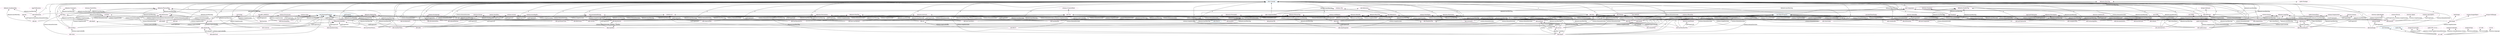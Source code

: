 digraph G {
  rankdir=BT
  node[height=.3]
"https://w3id.org/oseg/ont/okh#Standard" [fillcolor="#1f77b4" color="#1f77b4" label="okh:Standard"]
"https://w3id.org/oseg/ont/okh#FileUrl" [fillcolor="#1f77b4" color="#1f77b4" label="okh:FileUrl"]
"https://w3id.org/oseg/ont/okh#ComponentReference" [fillcolor="#1f77b4" color="#1f77b4" label="okh:ComponentRefe..."]
"http://spdx.org/rdf/terms#Package" [fillcolor="#1f77b4" color="#1f77b4" label="spdxt:Package"]
"https://w3id.org/oseg/ont/okh#Reference" [fillcolor="#1f77b4" color="#1f77b4" label="okh:Reference"]
"http://purl.org/dc/terms/Standard" [fillcolor="#1f77b4" color="#1f77b4" label="dcterms:Standard"]
"http://www.w3.org/2002/07/owl#Ontology" [fillcolor="#1f77b4" color="#1f77b4" label="owl:Ontology"]
"http://www.w3.org/2002/07/owl#DatatypeProperty" [fillcolor="#1f77b4" color="#1f77b4" label="owl:DatatypeProperty"]
"http://schema.org/CreativeWork" [fillcolor="#1f77b4" color="#1f77b4" label="schema:CreativeWork"]
"https://w3id.org/oseg/ont/okh#Image" [fillcolor="#1f77b4" color="#1f77b4" label="okh:Image"]
"http://purl.org/dc/dcmitype/StillImage" [fillcolor="#1f77b4" color="#1f77b4" label="dctype:StillImage"]
"http://spdx.org/rdf/terms#File" [fillcolor="#1f77b4" color="#1f77b4" label="spdxt:File"]
"https://w3id.org/oseg/ont/okh#Module" [fillcolor="#1f77b4" color="#1f77b4" label="okh:Module"]
"https://w3id.org/oseg/ont/okh#Component" [fillcolor="#1f77b4" color="#1f77b4" label="okh:Component"]
"http://www.w3.org/2001/XMLSchema#dateTimeStamp" [fillcolor="#1f77b4" color="#1f77b4" label="xsd:dateTimeStamp"]
"http://schema.org/StructuredValue" [fillcolor="#1f77b4" color="#1f77b4" label="schema:Structured..."]
"https://w3id.org/oseg/ont/okh#ManifestFile" [fillcolor="#1f77b4" color="#1f77b4" label="okh:ManifestFile"]
"http://www.w3.org/1999/02/22-rdf-syntax-ns#Property" [fillcolor="#1f77b4" color="#1f77b4" label="rdf:Property"]
"http://schema.org/Person" [fillcolor="#1f77b4" color="#1f77b4" label="schema:Person"]
"http://schema.org/Organization" [fillcolor="#1f77b4" color="#1f77b4" label="schema:Organization"]
"http://www.w3.org/2001/XMLSchema#normalizedString" [fillcolor="#1f77b4" color="#1f77b4" label="xsd:normalizedString"]
"http://www.w3.org/2001/XMLSchema#string" [fillcolor="#1f77b4" color="#1f77b4" label="xsd:string"]
"http://schema.org/URL" [fillcolor="#1f77b4" color="#1f77b4" label="schema:URL"]
"https://w3id.org/oseg/ont/okh#File" [fillcolor="#1f77b4" color="#1f77b4" label="okh:File"]
"https://w3id.org/oseg/ont/okh#Publication" [fillcolor="#1f77b4" color="#1f77b4" label="okh:Publication"]
"https://w3id.org/oseg/ont/okh#Dimensions" [fillcolor="#1f77b4" color="#1f77b4" label="okh:Dimensions"]
"http://www.w3.org/2002/07/owl#ObjectProperty" [fillcolor="#1f77b4" color="#1f77b4" label="owl:ObjectProperty"]
"https://w3id.org/oseg/ont/okh#Software" [fillcolor="#1f77b4" color="#1f77b4" label="okh:Software"]
"http://spdx.org/rdf/terms#ListedLicense" [fillcolor="#1f77b4" color="#1f77b4" label="spdxt:ListedLicense"]
"http://purl.org/dc/dcmitype/Software" [fillcolor="#1f77b4" color="#1f77b4" label="dctype:Software"]
"http://schema.org/TextDigitalDocument" [fillcolor="#1f77b4" color="#1f77b4" label="schema:TextDigita..."]
"http://ns.nature.com/terms/Publication" [fillcolor="#1f77b4" color="#1f77b4" label="npg:Publication"]
"https://w3id.org/oseg/ont/okh#Mass" [fillcolor="#1f77b4" color="#1f77b4" label="okh:Mass"]
"http://www.w3.org/2004/02/skos/core#Concept" [fillcolor="#1f77b4" color="#1f77b4" label="skos:Concept"]
"https://w3id.org/oseg/ont/otrl#ODRL" [fillcolor="#1f77b4" color="#1f77b4" label="otrl:ODRL"]
"http://purl.org/dc/terms/SizeOrDuration" [fillcolor="#1f77b4" color="#1f77b4" label="dcterms:SizeOrDur..."]
"https://w3id.org/oseg/ont/otrl#OTRL" [fillcolor="#1f77b4" color="#1f77b4" label="otrl:OTRL"]
"http://purl.org/dc/terms/Agent" [fillcolor="#1f77b4" color="#1f77b4" label="dcterms:Agent"]
"https://w3id.org/oseg/ont/okh#Part" [fillcolor="#1f77b4" color="#1f77b4" label="okh:Part"]
"https://w3id.org/oseg/ont/tsdc/core#OHTsDC" [fillcolor="#1f77b4" color="#1f77b4" label="tsdc:OHTsDC"]
"http://www.w3.org/2001/XMLSchema#float" [fillcolor="#1f77b4" color="#1f77b4" label="xsd:float"]
"https://w3id.org/oseg/ont/okh#WebsiteUrl" [fillcolor="#1f77b4" color="#1f77b4" label="okh:WebsiteUrl"]
"http://xmlns.com/foaf/0.1/Image" [fillcolor="#1f77b4" color="#1f77b4" label="foaf:Image"]
"http://schema.org/ImageObject" [fillcolor="#1f77b4" color="#1f77b4" label="schema:ImageObject"]
"https://w3id.org/oseg/ont/okh#Dimensions" [fillcolor="#e377c2" color="#e377c2" label="okh:Dimensions"]
"https://w3id.org/oseg/ont/okh#Part" [fillcolor="#e377c2" color="#e377c2" label="okh:Part"]
"https://w3id.org/oseg/ont/okh#export" [fillcolor="#e377c2" color="#e377c2" label="okh:export"]
"https://w3id.org/oseg/ont/okhmetaDataTag" [fillcolor="#e377c2" color="#e377c2" label="okhmeta:DataTag"]
"https://w3id.org/oseg/ont/okh#hasPublication" [fillcolor="#e377c2" color="#e377c2" label="okh:hasPublication"]
"https://w3id.org/oseg/ont/okh#hasBoM" [fillcolor="#e377c2" color="#e377c2" label="okh:hasBoM"]
"https://w3id.org/oseg/ont/okh#Module" [fillcolor="#e377c2" color="#e377c2" label="okh:Module"]
"https://w3id.org/oseg/ont/tsdc/core#OHTsDC" [fillcolor="#e377c2" color="#e377c2" label="tsdc:OHTsDC"]
"https://w3id.org/oseg/ont/okhmetaBasicTag" [fillcolor="#e377c2" color="#e377c2" label="okhmeta:BasicTag"]
"https://w3id.org/oseg/ont/okh#fileFormat" [fillcolor="#e377c2" color="#e377c2" label="okh:fileFormat"]
"https://w3id.org/oseg/ont/okh#license" [fillcolor="#e377c2" color="#e377c2" label="okh:license"]
"https://w3id.org/oseg/ont/okh#ManifestFile" [fillcolor="#e377c2" color="#e377c2" label="okh:ManifestFile"]
"https://w3id.org/oseg/ont/okhmetaAcademicTag" [fillcolor="#e377c2" color="#e377c2" label="okhmeta:AcademicTag"]
"https://w3id.org/oseg/ont/okhmetaPhysicalTag" [fillcolor="#e377c2" color="#e377c2" label="okhmeta:PhysicalTag"]
"https://w3id.org/oseg/ont/okh#File" [fillcolor="#e377c2" color="#e377c2" label="okh:File"]
"https://w3id.org/oseg/ont/okhmetaIdentificationTag" [fillcolor="#e377c2" color="#e377c2" label="okhmeta:Identific..."]
"https://w3id.org/oseg/ont/otrl#ODRL" [fillcolor="#e377c2" color="#e377c2" label="otrl:ODRL"]
"https://w3id.org/oseg/ont/okh#openScad" [fillcolor="#e377c2" color="#e377c2" label="okh:openScad"]
"https://w3id.org/oseg/ont/okh#openSCAD" [fillcolor="#e377c2" color="#e377c2" label="okh:openSCAD"]
"https://w3id.org/oseg/ont/okhmetaTransportationTag" [fillcolor="#e377c2" color="#e377c2" label="okhmeta:Transport..."]
"https://w3id.org/oseg/ont/okh#productionMetadata" [fillcolor="#e377c2" color="#e377c2" label="okh:productionMet..."]
"https://w3id.org/oseg/ont/okhmetaLegalTag" [fillcolor="#e377c2" color="#e377c2" label="okhmeta:LegalTag"]
"https://w3id.org/oseg/ont/okh#spdxLicense" [fillcolor="#e377c2" color="#e377c2" label="okh:spdxLicense"]
"https://w3id.org/oseg/ont/okh#technologyReadinessLevel" [fillcolor="#e377c2" color="#e377c2" label="okh:technologyRea..."]
"https://w3id.org/oseg/ont/okh#Component" [fillcolor="#e377c2" color="#e377c2" label="okh:Component"]
"https://w3id.org/oseg/ont/okh#width" [fillcolor="#e377c2" color="#e377c2" label="okh:width"]
"https://w3id.org/oseg/ont/oseg-profiles#martinHaeuer" [fillcolor="#e377c2" color="#e377c2" label="osegprof:martinHa..."]
"http://schema.org/license" [fillcolor="#e377c2" color="#e377c2" label="schema:license"]
"http://schema.org/Person" [fillcolor="#e377c2" color="#e377c2" label="schema:Person"]
"https://w3id.org/oseg/ont/okh#licensor" [fillcolor="#e377c2" color="#e377c2" label="okh:licensor"]
"https://w3id.org/oseg/ont/okh#organization" [fillcolor="#e377c2" color="#e377c2" label="okh:organization"]
"https://w3id.org/oseg/ont/okhmetaDevelopmentTag" [fillcolor="#e377c2" color="#e377c2" label="okhmeta:Developme..."]
"https://w3id.org/oseg/ont/okh#hasOuterDimensions" [fillcolor="#e377c2" color="#e377c2" label="okh:hasOuterDimen..."]
"https://w3id.org/oseg/ont/okhmetaDataGatheringTag" [fillcolor="#e377c2" color="#e377c2" label="okhmeta:DataGathe..."]
"https://w3id.org/oseg/ont/okh#ComponentReference" [fillcolor="#e377c2" color="#e377c2" label="okh:ComponentRefe..."]
"https://w3id.org/oseg/ont/okh#Software" [fillcolor="#e377c2" color="#e377c2" label="okh:Software"]
"https://w3id.org/oseg/ont/okh#Standard" [fillcolor="#e377c2" color="#e377c2" label="okh:Standard"]
"http://www.w3.org/2001/XMLSchema#normalizedString" [fillcolor="#e377c2" color="#e377c2" label="xsd:normalizedString"]
"https://w3id.org/oseg/ont/okh#Mass" [fillcolor="#e377c2" color="#e377c2" label="okh:Mass"]
"https://w3id.org/oseg/ont/okh#source" [fillcolor="#e377c2" color="#e377c2" label="okh:source"]
"https://w3id.org/oseg/ont/okh#repoSnapshot" [fillcolor="#e377c2" color="#e377c2" label="okh:repoSnapshot"]
"https://w3id.org/oseg/ont/okh#tsdc" [fillcolor="#e377c2" color="#e377c2" label="okh:tsdc"]
"https://w3id.org/oseg/ont/okh#hasSoftware" [fillcolor="#e377c2" color="#e377c2" label="okh:hasSoftware"]
"http://schema.org/CreativeWork" [fillcolor="#e377c2" color="#e377c2" label="schema:CreativeWork"]
"https://w3id.org/oseg/ont/okh#version" [fillcolor="#e377c2" color="#e377c2" label="okh:version"]
"http://schema.org/Organization" [fillcolor="#e377c2" color="#e377c2" label="schema:Organization"]
"https://w3id.org/oseg/ont/okhmetaQualityTag" [fillcolor="#e377c2" color="#e377c2" label="okhmeta:QualityTag"]
"https://w3id.org/oseg/ont/okh#forkOf" [fillcolor="#e377c2" color="#e377c2" label="okh:forkOf"]
"https://w3id.org/oseg/ont/okhmetaPartsTag" [fillcolor="#e377c2" color="#e377c2" label="okhmeta:PartsTag"]
"https://spdx.org/licenses/GPL-3.0-or-later" [fillcolor="#e377c2" color="#e377c2" label="spdxl:GPL-3.0-or-..."]
"http://schema.org/version" [fillcolor="#e377c2" color="#e377c2" label="schema:version"]
"http://purl.org/dc/terms/instructionalMethod" [fillcolor="#e377c2" color="#e377c2" label="dcterms:instructi..."]
"https://w3id.org/oseg/ont/okh#uploadMethod" [fillcolor="#e377c2" color="#e377c2" label="okh:uploadMethod"]
"https://w3id.org/oseg/ont/okh#WebsiteUrl" [fillcolor="#e377c2" color="#e377c2" label="okh:WebsiteUrl"]
"https://w3id.org/oseg/ont/okh#compliesWith" [fillcolor="#e377c2" color="#e377c2" label="okh:compliesWith"]
"http://spdx.org/rdf/terms#ListedLicense" [fillcolor="#e377c2" color="#e377c2" label="spdxt:ListedLicense"]
"https://w3id.org/oseg/ont/okh#attestation" [fillcolor="#e377c2" color="#e377c2" label="okh:attestation"]
"https://w3id.org/oseg/ont/okh#height" [fillcolor="#e377c2" color="#e377c2" label="okh:height"]
"https://w3id.org/oseg/ont/okh#relatedTsdc" [fillcolor="#e377c2" color="#e377c2" label="okh:relatedTsdc"]
"http://purl.obolibrary.org/obo/BFO_0000016" [fillcolor="#e377c2" color="#e377c2" label="obo:BFO_0000016"]
"https://w3id.org/oseg/ont/oseg-profiles#robinVobruba" [fillcolor="#e377c2" color="#e377c2" label="osegprof:robinVob..."]
"http://schema.org/value" [fillcolor="#e377c2" color="#e377c2" label="schema:value"]
"http://schema.org/copyrightHolder" [fillcolor="#e377c2" color="#e377c2" label="schema:copyrightH..."]
"http://purl.org/dc/terms/identifier" [fillcolor="#e377c2" color="#e377c2" label="dcterms:identifier"]
"https://w3id.org/oseg/ont/oseg-profiles#Iopa" [fillcolor="#e377c2" color="#e377c2" label="osegprof:Iopa"]
"http://purl.org/dc/dcmitype/StillImage" [fillcolor="#e377c2" color="#e377c2" label="dctype:StillImage"]
"http://purl.org/dc/terms/Agent" [fillcolor="#e377c2" color="#e377c2" label="dcterms:Agent"]
"https://w3id.org/oseg/ont/okh#licenseExpression" [fillcolor="#e377c2" color="#e377c2" label="okh:licenseExpres..."]
"https://w3id.org/oseg/ont/okh#cpcPatentClass" [fillcolor="#e377c2" color="#e377c2" label="okh:cpcPatentClass"]
"http://schema.org/encodingFormat" [fillcolor="#e377c2" color="#e377c2" label="schema:encodingFo..."]
"http://schema.org/codeRepository" [fillcolor="#e377c2" color="#e377c2" label="schema:codeReposi..."]
"https://w3id.org/oseg/ont/okh#Publication" [fillcolor="#e377c2" color="#e377c2" label="okh:Publication"]
"http://www.w3.org/2001/XMLSchema#float" [fillcolor="#e377c2" color="#e377c2" label="xsd:float"]
"https://w3id.org/oseg/ont/okh#material" [fillcolor="#e377c2" color="#e377c2" label="okh:material"]
"https://w3id.org/oseg/ont/okh#documentationLanguage" [fillcolor="#e377c2" color="#e377c2" label="okh:documentation..."]
"https://w3id.org/oseg/ont/okhmetaDocumentationTag" [fillcolor="#e377c2" color="#e377c2" label="okhmeta:Documenta..."]
"http://spdx.org/rdf/terms#Package" [fillcolor="#e377c2" color="#e377c2" label="spdxt:Package"]
"https://w3id.org/oseg/ont/okh#hasContributionGuide" [fillcolor="#e377c2" color="#e377c2" label="okh:hasContributi..."]
"https://w3id.org/oseg/ont/okh#url" [fillcolor="#e377c2" color="#e377c2" label="okh:url"]
"https://w3id.org/oseg/ont/okh#hasImage" [fillcolor="#e377c2" color="#e377c2" label="okh:hasImage"]
"https://w3id.org/oseg/ont/okh#release" [fillcolor="#e377c2" color="#e377c2" label="okh:release"]
"https://w3id.org/oseg/ont/okh#auxiliary" [fillcolor="#e377c2" color="#e377c2" label="okh:auxiliary"]
"https://w3id.org/oseg/ont/okh#timestamp" [fillcolor="#e377c2" color="#e377c2" label="okh:timestamp"]
"https://w3id.org/oseg/ont/okh#Reference" [fillcolor="#e377c2" color="#e377c2" label="okh:Reference"]
"https://w3id.org/oseg/ont/okh#documentationReadinessLevel" [fillcolor="#e377c2" color="#e377c2" label="okh:documentation..."]
"https://w3id.org/oseg/ont/okh#relativePath" [fillcolor="#e377c2" color="#e377c2" label="okh:relativePath"]
"https://w3id.org/oseg/ont/okh#fileUrl" [fillcolor="#e377c2" color="#e377c2" label="okh:fileUrl"]
"https://w3id.org/oseg/ont/okhmetaMakingTag" [fillcolor="#e377c2" color="#e377c2" label="okhmeta:MakingTag"]
"https://w3id.org/oseg/ont/okh#unit" [fillcolor="#e377c2" color="#e377c2" label="okh:unit"]
"http://purl.org/dc/dcmitype/Software" [fillcolor="#e377c2" color="#e377c2" label="dctype:Software"]
"http://ns.nature.com/terms/doi" [fillcolor="#e377c2" color="#e377c2" label="npg:doi"]
"https://w3id.org/oseg/ont/okhmetaExtendedInfoTag" [fillcolor="#e377c2" color="#e377c2" label="okhmeta:ExtendedI..."]
"https://w3id.org/oseg/ont/okh#repoHost" [fillcolor="#e377c2" color="#e377c2" label="okh:repoHost"]
"https://w3id.org/oseg/ont/okh#standardID" [fillcolor="#e377c2" color="#e377c2" label="okh:standardID"]
"http://purl.org/dc/terms/conformsTo" [fillcolor="#e377c2" color="#e377c2" label="dcterms:conformsTo"]
"http://purl.org/dc/terms/format" [fillcolor="#e377c2" color="#e377c2" label="dcterms:format"]
"https://w3id.org/oseg/ont/okhmetaHistoryTag" [fillcolor="#e377c2" color="#e377c2" label="okhmeta:HistoryTag"]
"https://w3id.org/oseg/ont/okh#okhv" [fillcolor="#e377c2" color="#e377c2" label="okh:okhv"]
"https://w3id.org/oseg/ont/okh#alternativeLicense" [fillcolor="#e377c2" color="#e377c2" label="okh:alternativeLi..."]
"http://schema.org/URL" [fillcolor="#e377c2" color="#e377c2" label="schema:URL"]
"https://w3id.org/oseg/ont/okh#versionOf" [fillcolor="#e377c2" color="#e377c2" label="okh:versionOf"]
"http://schema.org/TextDigitalDocument" [fillcolor="#e377c2" color="#e377c2" label="schema:TextDigita..."]
"https://w3id.org/oseg/ont/okh" [fillcolor="#e377c2" color="#e377c2" label="ns1:okh"]
"http://schema.org/url" [fillcolor="#e377c2" color="#e377c2" label="schema:url"]
"https://w3id.org/oseg/ont/okh#Image" [fillcolor="#e377c2" color="#e377c2" label="okh:Image"]
"http://purl.org/dc/terms/rightsHolder" [fillcolor="#e377c2" color="#e377c2" label="dcterms:rightsHolder"]
"https://w3id.org/oseg/ont/okh#hasMass" [fillcolor="#e377c2" color="#e377c2" label="okh:hasMass"]
"https://w3id.org/oseg/ont/okh#functionalMetadata" [fillcolor="#e377c2" color="#e377c2" label="okh:functionalMet..."]
"http://ns.nature.com/terms/Publication" [fillcolor="#e377c2" color="#e377c2" label="npg:Publication"]
"http://purl.org/dc/terms/license" [fillcolor="#e377c2" color="#e377c2" label="dcterms:license"]
"https://w3id.org/oseg/ont/okh#hasManifestFile" [fillcolor="#e377c2" color="#e377c2" label="okh:hasManifestFile"]
"https://w3id.org/oseg/ont/okh#hasManufacturingInstructions" [fillcolor="#e377c2" color="#e377c2" label="okh:hasManufactur..."]
"https://w3id.org/oseg/ont/okh#value" [fillcolor="#e377c2" color="#e377c2" label="okh:value"]
"https://w3id.org/oseg/ont/okh#smallestToleranceClass" [fillcolor="#e377c2" color="#e377c2" label="okh:smallestToler..."]
"http://purl.org/dc/terms/SizeOrDuration" [fillcolor="#e377c2" color="#e377c2" label="dcterms:SizeOrDur..."]
"https://w3id.org/oseg/ont/okh#depth" [fillcolor="#e377c2" color="#e377c2" label="okh:depth"]
"https://w3id.org/oseg/ont/okh#doi" [fillcolor="#e377c2" color="#e377c2" label="okh:doi"]
"https://w3id.org/oseg/ont/okh#dataSource" [fillcolor="#e377c2" color="#e377c2" label="okh:dataSource"]
"https://w3id.org/oseg/ont/okh#hasUserManual" [fillcolor="#e377c2" color="#e377c2" label="okh:hasUserManual"]
"https://w3id.org/oseg/ont/otrl#OTRL" [fillcolor="#e377c2" color="#e377c2" label="otrl:OTRL"]
"http://schema.org/StructuredValue" [fillcolor="#e377c2" color="#e377c2" label="schema:Structured..."]
"http://schema.org/ImageObject" [fillcolor="#e377c2" color="#e377c2" label="schema:ImageObject"]
"http://data.epo.org/linked-data/def/patent/classificationIPCInventive" [fillcolor="#e377c2" color="#e377c2" label="patent:classifica..."]
"https://w3id.org/oseg/ont/okh#hasReadme" [fillcolor="#e377c2" color="#e377c2" label="okh:hasReadme"]
"https://w3id.org/oseg/ont/okh#repo" [fillcolor="#e377c2" color="#e377c2" label="okh:repo"]
"http://purl.org/dc/terms/Standard" [fillcolor="#e377c2" color="#e377c2" label="dcterms:Standard"]
"https://w3id.org/oseg/ont/okh#hasComponent" [fillcolor="#e377c2" color="#e377c2" label="okh:hasComponent"]
"http://spdx.org/rdf/terms#licenseDeclared" [fillcolor="#e377c2" color="#e377c2" label="spdxt:licenseDecl..."]
"http://schema.org/image" [fillcolor="#e377c2" color="#e377c2" label="schema:image"]
"http://www.w3.org/2001/XMLSchema#string" [fillcolor="#e377c2" color="#e377c2" label="xsd:string"]
"http://schema.org/isBasedOn" [fillcolor="#e377c2" color="#e377c2" label="schema:isBasedOn"]
"https://w3id.org/oseg/ont/okh#manufacturingProcess" [fillcolor="#e377c2" color="#e377c2" label="okh:manufacturing..."]
"https://w3id.org/oseg/ont/1.1.0/okh" [fillcolor="#e377c2" color="#e377c2" label="ns2:okh"]
"http://id.loc.gov/vocabulary/iso639-1/en" [fillcolor="#e377c2" color="#e377c2" label="ns3:en"]
"https://w3id.org/oseg/ont/okh#permaURL" [fillcolor="#e377c2" color="#e377c2" label="okh:permaURL"]
"http://www.w3.org/2001/XMLSchema#dateTimeStamp" [fillcolor="#e377c2" color="#e377c2" label="xsd:dateTimeStamp"]
"http://ns.nature.com/terms/hasPublication" [fillcolor="#e377c2" color="#e377c2" label="npg:hasPublication"]
"http://schema.org/inLanguage" [fillcolor="#e377c2" color="#e377c2" label="schema:inLanguage"]
"http://purl.org/dc/terms/hasFormat" [fillcolor="#e377c2" color="#e377c2" label="dcterms:hasFormat"]
"https://w3id.org/oseg/ont/okh#function" [fillcolor="#e377c2" color="#e377c2" label="okh:function"]
"https://w3id.org/oseg/ont/okh#installationGuide" [fillcolor="#e377c2" color="#e377c2" label="okh:installationG..."]
"http://xmlns.com/foaf/0.1/Image" [fillcolor="#e377c2" color="#e377c2" label="foaf:Image"]
  "https://w3id.org/oseg/ont/okh#hasOuterDimensions" -> "https://w3id.org/oseg/ont/okh#Dimensions" [label="schema:rangeIncludes"]
  "https://w3id.org/oseg/ont/okh#documentationLanguage" -> "https://w3id.org/oseg/ont/okh#Part" [label="schema:domainIncludes"]
  "https://w3id.org/oseg/ont/okh#smallestToleranceClass" -> "https://w3id.org/oseg/ont/okh#Part" [label="schema:domainIncludes"]
  "https://w3id.org/oseg/ont/okh#auxiliary" -> "https://w3id.org/oseg/ont/okhmetaDataTag" [label="okhmeta:hasMetaTag"]
  "https://w3id.org/oseg/ont/okh#auxiliary" -> "https://w3id.org/oseg/ont/okh#export" [label="seeAlso"]
  "https://w3id.org/oseg/ont/okh#hasPublication" -> "http://www.w3.org/2002/07/owl#ObjectProperty" [label="a"]
  "https://w3id.org/oseg/ont/okh#hasBoM" -> "http://www.w3.org/2004/02/skos/core#Concept" [label="a"]
  "https://w3id.org/oseg/ont/okh#alternativeLicense" -> "https://w3id.org/oseg/ont/okh#Module" [label="schema:domainIncludes"]
  "https://w3id.org/oseg/ont/okh#tsdc" -> "https://w3id.org/oseg/ont/tsdc/core#OHTsDC" [label="schema:rangeIncludes"]
  "https://w3id.org/oseg/ont/okh#repo" -> "https://w3id.org/oseg/ont/okhmetaBasicTag" [label="okhmeta:hasMetaTag"]
  "https://w3id.org/oseg/ont/okh#fileFormat" -> "http://www.w3.org/2002/07/owl#ObjectProperty" [label="a"]
  "https://w3id.org/oseg/ont/okh#versionOf" -> "https://w3id.org/oseg/ont/okh#Module" [label="schema:domainIncludes"]
  "https://w3id.org/oseg/ont/okh#licenseExpression" -> "https://w3id.org/oseg/ont/okh#license" [label="seeAlso"]
  "https://w3id.org/oseg/ont/okh#hasManifestFile" -> "https://w3id.org/oseg/ont/okh#ManifestFile" [label="schema:rangeIncludes"]
  "https://w3id.org/oseg/ont/okh#Publication" -> "https://w3id.org/oseg/ont/okhmetaAcademicTag" [label="okhmeta:hasMetaTag"]
  "https://w3id.org/oseg/ont/okh#auxiliary" -> "https://w3id.org/oseg/ont/okh#File" [label="schema:rangeIncludes"]
  "https://w3id.org/oseg/ont/okh#hasOuterDimensions" -> "https://w3id.org/oseg/ont/okhmetaPhysicalTag" [label="okhmeta:hasMetaTag"]
  "https://w3id.org/oseg/ont/okh#dataSource" -> "https://w3id.org/oseg/ont/okhmetaDataTag" [label="okhmeta:hasMetaTag"]
  "https://w3id.org/oseg/ont/okh#tsdc" -> "https://w3id.org/oseg/ont/okhmetaIdentificationTag" [label="okhmeta:hasMetaTag"]
  "https://w3id.org/oseg/ont/okh#documentationReadinessLevel" -> "https://w3id.org/oseg/ont/otrl#ODRL" [label="schema:rangeIncludes"]
  "https://w3id.org/oseg/ont/okh#version" -> "https://w3id.org/oseg/ont/okh#Module" [label="schema:domainIncludes"]
  "https://w3id.org/oseg/ont/okh#openScad" -> "http://www.w3.org/2002/07/owl#DatatypeProperty" [label="a"]
  "https://w3id.org/oseg/ont/okh#openSCAD" -> "http://www.w3.org/2002/07/owl#DatatypeProperty" [label="a"]
  "https://w3id.org/oseg/ont/okh#Mass" -> "https://w3id.org/oseg/ont/okhmetaTransportationTag" [label="okhmeta:hasMetaTag"]
  "https://w3id.org/oseg/ont/okh#hasMass" -> "https://w3id.org/oseg/ont/okhmetaPhysicalTag" [label="okhmeta:hasMetaTag"]
  "https://w3id.org/oseg/ont/okh#manufacturingProcess" -> "https://w3id.org/oseg/ont/okh#productionMetadata" [label="subPropertyOf"]
  "https://w3id.org/oseg/ont/okh#licenseExpression" -> "https://w3id.org/oseg/ont/okhmetaLegalTag" [label="okhmeta:hasMetaTag"]
  "https://w3id.org/oseg/ont/okh#technologyReadinessLevel" -> "http://www.w3.org/2002/07/owl#ObjectProperty" [label="a"]
  "https://w3id.org/oseg/ont/okh#spdxLicense" -> "http://www.w3.org/2002/07/owl#ObjectProperty" [label="a"]
  "https://w3id.org/oseg/ont/okh#Component" -> "http://www.w3.org/2004/02/skos/core#Concept" [label="a"]
  "https://w3id.org/oseg/ont/okh#openSCAD" -> "https://w3id.org/oseg/ont/okh#width" [label="schema:supersededBy"]
  "https://w3id.org/oseg/ont/okh" -> "https://w3id.org/oseg/ont/oseg-profiles#martinHaeuer" [label="schema:creator"]
  "https://w3id.org/oseg/ont/okh#spdxLicense" -> "http://schema.org/license" [label="skos:closeMatch"]
  "https://w3id.org/oseg/ont/okh#licensor" -> "http://schema.org/Person" [label="schema:rangeIncludes"]
  "https://w3id.org/oseg/ont/okh#licensor" -> "http://www.w3.org/2004/02/skos/core#Concept" [label="a"]
  "https://w3id.org/oseg/ont/okh#functionalMetadata" -> "https://w3id.org/oseg/ont/okh#Module" [label="schema:domainIncludes"]
  "https://w3id.org/oseg/ont/okh#cpcPatentClass" -> "https://w3id.org/oseg/ont/okh#Module" [label="schema:domainIncludes"]
  "https://w3id.org/oseg/ont/okh#organization" -> "http://www.w3.org/2004/02/skos/core#Concept" [label="a"]
  "https://w3id.org/oseg/ont/okh#auxiliary" -> "https://w3id.org/oseg/ont/okh#Module" [label="schema:domainIncludes"]
  "https://w3id.org/oseg/ont/okh#hasPublication" -> "https://w3id.org/oseg/ont/okhmetaDevelopmentTag" [label="okhmeta:hasMetaTag"]
  "https://w3id.org/oseg/ont/okh#hasOuterDimensions" -> "http://www.w3.org/2004/02/skos/core#Concept" [label="a"]
  "https://w3id.org/oseg/ont/okh#license" -> "http://www.w3.org/2002/07/owl#ObjectProperty" [label="a"]
  "https://w3id.org/oseg/ont/okh#ManifestFile" -> "https://w3id.org/oseg/ont/okhmetaDataGatheringTag" [label="okhmeta:hasMetaTag"]
  "https://w3id.org/oseg/ont/okh#FileUrl" -> "https://w3id.org/oseg/ont/okh#ComponentReference" [label=""]
  "https://w3id.org/oseg/ont/okh#installationGuide" -> "https://w3id.org/oseg/ont/okh#Software" [label="schema:domainIncludes"]
  "https://w3id.org/oseg/ont/okh#hasManifestFile" -> "https://w3id.org/oseg/ont/okh#Module" [label="schema:domainIncludes"]
  "https://w3id.org/oseg/ont/okh#compliesWith" -> "https://w3id.org/oseg/ont/okh#Standard" [label="schema:rangeIncludes"]
  "https://w3id.org/oseg/ont/okh#license" -> "http://schema.org/license" [label="skos:closeMatch"]
  "https://w3id.org/oseg/ont/okh#cpcPatentClass" -> "http://www.w3.org/2001/XMLSchema#normalizedString" [label="schema:rangeIncludes"]
  "https://w3id.org/oseg/ont/okh#documentationLanguage" -> "https://w3id.org/oseg/ont/okh#Module" [label="schema:domainIncludes"]
  "https://w3id.org/oseg/ont/okh#unit" -> "https://w3id.org/oseg/ont/okh#Mass" [label="schema:domainIncludes"]
  "https://w3id.org/oseg/ont/okh#export" -> "http://www.w3.org/2002/07/owl#ObjectProperty" [label="a"]
  "https://w3id.org/oseg/ont/okh#release" -> "https://w3id.org/oseg/ont/okh#Module" [label="schema:domainIncludes"]
  "https://w3id.org/oseg/ont/okh#source" -> "http://www.w3.org/2002/07/owl#ObjectProperty" [label="a"]
  "https://w3id.org/oseg/ont/okh#hasUserManual" -> "https://w3id.org/oseg/ont/okh#File" [label="schema:rangeIncludes"]
  "https://w3id.org/oseg/ont/okh#hasReadme" -> "https://w3id.org/oseg/ont/okh#File" [label="schema:rangeIncludes"]
  "https://w3id.org/oseg/ont/okh#hasManufacturingInstructions" -> "https://w3id.org/oseg/ont/okh#File" [label="schema:rangeIncludes"]
  "https://w3id.org/oseg/ont/okh#tsdc" -> "http://www.w3.org/2004/02/skos/core#Concept" [label="a"]
  "https://w3id.org/oseg/ont/okh#repoSnapshot" -> "http://www.w3.org/2004/02/skos/core#Concept" [label="a"]
  "https://w3id.org/oseg/ont/okh#hasSoftware" -> "http://www.w3.org/2004/02/skos/core#Concept" [label="a"]
  "https://w3id.org/oseg/ont/okh#openScad" -> "https://w3id.org/oseg/ont/okh#openSCAD" [label="schema:supersededBy"]
  "https://w3id.org/oseg/ont/okh#export" -> "https://w3id.org/oseg/ont/okh#source" [label="seeAlso"]
  "https://w3id.org/oseg/ont/okh#File" -> "http://schema.org/CreativeWork" [label=""]
  "https://w3id.org/oseg/ont/okh#version" -> "http://www.w3.org/2004/02/skos/core#Concept" [label="a"]
  "https://w3id.org/oseg/ont/okh#licensor" -> "http://schema.org/Organization" [label="schema:rangeIncludes"]
  "https://w3id.org/oseg/ont/okh#Standard" -> "https://w3id.org/oseg/ont/okhmetaQualityTag" [label="okhmeta:hasMetaTag"]
  "https://w3id.org/oseg/ont/okh#licenseExpression" -> "https://w3id.org/oseg/ont/okh#Module" [label="schema:domainIncludes"]
  "https://w3id.org/oseg/ont/okh#version" -> "http://www.w3.org/2002/07/owl#DatatypeProperty" [label="a"]
  "https://w3id.org/oseg/ont/okh#forkOf" -> "http://www.w3.org/2004/02/skos/core#Concept" [label="a"]
  "https://w3id.org/oseg/ont/okh#hasComponent" -> "https://w3id.org/oseg/ont/okhmetaPartsTag" [label="okhmeta:hasMetaTag"]
  "https://w3id.org/oseg/ont/okh#Module" -> "http://www.w3.org/2004/02/skos/core#Concept" [label="a"]
  "https://w3id.org/oseg/ont/okh" -> "https://spdx.org/licenses/GPL-3.0-or-later" [label="spdxt:licenseDeclared"]
  "https://w3id.org/oseg/ont/okh#dataSource" -> "https://w3id.org/oseg/ont/okh#Module" [label="schema:domainIncludes"]
  "https://w3id.org/oseg/ont/okh#hasUserManual" -> "https://w3id.org/oseg/ont/okh#Module" [label="schema:domainIncludes"]
  "https://w3id.org/oseg/ont/okh#okhv" -> "http://schema.org/version" [label="subPropertyOf"]
  "https://w3id.org/oseg/ont/okh#hasContributionGuide" -> "http://purl.org/dc/terms/instructionalMethod" [label="subPropertyOf"]
  "https://w3id.org/oseg/ont/okh#uploadMethod" -> "http://www.w3.org/2004/02/skos/core#Concept" [label="a"]
  "https://w3id.org/oseg/ont/okh#repoSnapshot" -> "https://w3id.org/oseg/ont/okh#WebsiteUrl" [label="schema:rangeIncludes"]
  "https://w3id.org/oseg/ont/okh#compliesWith" -> "http://www.w3.org/2004/02/skos/core#Concept" [label="a"]
  "https://w3id.org/oseg/ont/okh#doi" -> "https://w3id.org/oseg/ont/okhmetaAcademicTag" [label="okhmeta:hasMetaTag"]
  "https://w3id.org/oseg/ont/okh#uploadMethod" -> "http://www.w3.org/2002/07/owl#DatatypeProperty" [label="a"]
  "https://w3id.org/oseg/ont/okh#Image" -> "https://w3id.org/oseg/ont/okh#File" [label=""]
  "https://w3id.org/oseg/ont/okh#depth" -> "https://w3id.org/oseg/ont/okh#Dimensions" [label="schema:domainIncludes"]
  "https://w3id.org/oseg/ont/okh#spdxLicense" -> "http://spdx.org/rdf/terms#ListedLicense" [label="schema:rangeIncludes"]
  "https://w3id.org/oseg/ont/okh#attestation" -> "http://www.w3.org/2002/07/owl#ObjectProperty" [label="a"]
  "https://w3id.org/oseg/ont/okh#openSCAD" -> "https://w3id.org/oseg/ont/okh#height" [label="schema:supersededBy"]
  "https://w3id.org/oseg/ont/okh#relatedTsdc" -> "http://www.w3.org/2002/07/owl#ObjectProperty" [label="a"]
  "https://w3id.org/oseg/ont/okh#function" -> "http://purl.obolibrary.org/obo/BFO_0000016" [label="subPropertyOf"]
  "https://w3id.org/oseg/ont/okh" -> "https://w3id.org/oseg/ont/oseg-profiles#robinVobruba" [label="dcterms:creator"]
  "https://w3id.org/oseg/ont/okh#openScad" -> "https://w3id.org/oseg/ont/okh#openSCAD" [label="owl:sameAs"]
  "https://w3id.org/oseg/ont/okh#functionalMetadata" -> "http://schema.org/value" [label="subPropertyOf"]
  "https://w3id.org/oseg/ont/okh#licensor" -> "http://schema.org/copyrightHolder" [label="subPropertyOf"]
  "https://w3id.org/oseg/ont/okh#standardID" -> "http://purl.org/dc/terms/identifier" [label="subPropertyOf"]
  "https://w3id.org/oseg/ont/okh#organization" -> "http://www.w3.org/2002/07/owl#ObjectProperty" [label="a"]
  "https://w3id.org/oseg/ont/okh" -> "https://w3id.org/oseg/ont/oseg-profiles#Iopa" [label="dcterms:publisher"]
  "https://w3id.org/oseg/ont/okh#hasOuterDimensions" -> "http://www.w3.org/2002/07/owl#ObjectProperty" [label="a"]
  "https://w3id.org/oseg/ont/okh#Standard" -> "http://www.w3.org/2004/02/skos/core#Concept" [label="a"]
  "https://w3id.org/oseg/ont/okh#alternativeLicense" -> "https://w3id.org/oseg/ont/okh#license" [label="schema:supersededBy"]
  "https://w3id.org/oseg/ont/okh#standardID" -> "http://www.w3.org/2001/XMLSchema#normalizedString" [label="schema:rangeIncludes"]
  "https://w3id.org/oseg/ont/okh#hasMass" -> "https://w3id.org/oseg/ont/okh#productionMetadata" [label="subPropertyOf"]
  "https://w3id.org/oseg/ont/okh#attestation" -> "https://w3id.org/oseg/ont/okhmetaDevelopmentTag" [label="okhmeta:hasMetaTag"]
  "https://w3id.org/oseg/ont/okh#fileFormat" -> "https://w3id.org/oseg/ont/okhmetaDataTag" [label="okhmeta:hasMetaTag"]
  "https://w3id.org/oseg/ont/okh#repo" -> "https://w3id.org/oseg/ont/okh#Module" [label="schema:domainIncludes"]
  "https://w3id.org/oseg/ont/okh#Image" -> "http://purl.org/dc/dcmitype/StillImage" [label=""]
  "https://w3id.org/oseg/ont/okh#tsdc" -> "http://www.w3.org/2002/07/owl#ObjectProperty" [label="a"]
  "https://w3id.org/oseg/ont/okh#hasSoftware" -> "http://www.w3.org/2002/07/owl#ObjectProperty" [label="a"]
  "https://w3id.org/oseg/ont/okh#repoSnapshot" -> "http://www.w3.org/2002/07/owl#ObjectProperty" [label="a"]
  "https://w3id.org/oseg/ont/okh#licensor" -> "http://purl.org/dc/terms/Agent" [label="schema:rangeIncludes"]
  "https://w3id.org/oseg/ont/okh#ComponentReference" -> "http://www.w3.org/2004/02/skos/core#Concept" [label="a"]
  "https://w3id.org/oseg/ont/okh#licenseExpression" -> "http://www.w3.org/2004/02/skos/core#Concept" [label="a"]
  "https://w3id.org/oseg/ont/okh#alternativeLicense" -> "http://schema.org/license" [label="skos:closeMatch"]
  "https://w3id.org/oseg/ont/okh#cpcPatentClass" -> "http://www.w3.org/2004/02/skos/core#Concept" [label="a"]
  "https://w3id.org/oseg/ont/okh#repoHost" -> "https://w3id.org/oseg/ont/okh#Module" [label="schema:domainIncludes"]
  "https://w3id.org/oseg/ont/okh#fileFormat" -> "http://schema.org/encodingFormat" [label="subPropertyOf"]
  "https://w3id.org/oseg/ont/okh#licenseExpression" -> "http://www.w3.org/2002/07/owl#DatatypeProperty" [label="a"]
  "https://w3id.org/oseg/ont/okh#repo" -> "http://schema.org/codeRepository" [label="subPropertyOf"]
  "https://w3id.org/oseg/ont/okh#cpcPatentClass" -> "http://www.w3.org/2002/07/owl#DatatypeProperty" [label="a"]
  "https://w3id.org/oseg/ont/okh#doi" -> "https://w3id.org/oseg/ont/okh#Publication" [label="schema:domainIncludes"]
  "https://w3id.org/oseg/ont/okh#depth" -> "http://www.w3.org/2001/XMLSchema#float" [label="schema:rangeIncludes"]
  "https://w3id.org/oseg/ont/okh#material" -> "http://www.w3.org/2004/02/skos/core#Concept" [label="a"]
  "https://w3id.org/oseg/ont/okh#hasOuterDimensions" -> "https://w3id.org/oseg/ont/okh#productionMetadata" [label="subPropertyOf"]
  "https://w3id.org/oseg/ont/okh#documentationLanguage" -> "http://www.w3.org/2004/02/skos/core#Concept" [label="a"]
  "https://w3id.org/oseg/ont/okh#documentationLanguage" -> "https://w3id.org/oseg/ont/okhmetaDocumentationTag" [label="okhmeta:hasMetaTag"]
  "https://w3id.org/oseg/ont/okh#Component" -> "http://spdx.org/rdf/terms#Package" [label=""]
  "https://w3id.org/oseg/ont/okh#function" -> "https://w3id.org/oseg/ont/okhmetaBasicTag" [label="okhmeta:hasMetaTag"]
  "https://w3id.org/oseg/ont/okh#hasContributionGuide" -> "http://www.w3.org/2004/02/skos/core#Concept" [label="a"]
  "https://w3id.org/oseg/ont/okh#smallestToleranceClass" -> "https://w3id.org/oseg/ont/okhmetaPhysicalTag" [label="okhmeta:hasMetaTag"]
  "https://w3id.org/oseg/ont/okh#url" -> "http://www.w3.org/2004/02/skos/core#Concept" [label="a"]
  "https://w3id.org/oseg/ont/okh#release" -> "http://www.w3.org/2004/02/skos/core#Concept" [label="a"]
  "https://w3id.org/oseg/ont/okh#hasImage" -> "http://www.w3.org/2004/02/skos/core#Concept" [label="a"]
  "https://w3id.org/oseg/ont/okh#material" -> "http://www.w3.org/2002/07/owl#DatatypeProperty" [label="a"]
  "https://w3id.org/oseg/ont/okh#material" -> "https://w3id.org/oseg/ont/okhmetaPhysicalTag" [label="okhmeta:hasMetaTag"]
  "https://w3id.org/oseg/ont/okh#hasBoM" -> "https://w3id.org/oseg/ont/okhmetaDataTag" [label="okhmeta:hasMetaTag"]
  "https://w3id.org/oseg/ont/okh#documentationLanguage" -> "http://www.w3.org/2002/07/owl#DatatypeProperty" [label="a"]
  "https://w3id.org/oseg/ont/okh#release" -> "http://www.w3.org/2002/07/owl#DatatypeProperty" [label="a"]
  "https://w3id.org/oseg/ont/okh#export" -> "https://w3id.org/oseg/ont/okh#auxiliary" [label="seeAlso"]
  "https://w3id.org/oseg/ont/okh#value" -> "https://w3id.org/oseg/ont/okh#Mass" [label="schema:domainIncludes"]
  "https://w3id.org/oseg/ont/okh#source" -> "https://w3id.org/oseg/ont/okh#auxiliary" [label="seeAlso"]
  "https://w3id.org/oseg/ont/okh#width" -> "https://w3id.org/oseg/ont/okh#Dimensions" [label="schema:domainIncludes"]
  "https://w3id.org/oseg/ont/okh#fileUrl" -> "https://w3id.org/oseg/ont/okh#File" [label="schema:domainIncludes"]
  "https://w3id.org/oseg/ont/okh#source" -> "https://w3id.org/oseg/ont/okhmetaBasicTag" [label="okhmeta:hasMetaTag"]
  "https://w3id.org/oseg/ont/okh#compliesWith" -> "http://www.w3.org/2002/07/owl#ObjectProperty" [label="a"]
  "https://w3id.org/oseg/ont/okh#timestamp" -> "http://www.w3.org/2002/07/owl#ObjectProperty" [label="a"]
  "https://w3id.org/oseg/ont/okh#hasManufacturingInstructions" -> "https://w3id.org/oseg/ont/okhmetaDocumentationTag" [label="okhmeta:hasMetaTag"]
  "https://w3id.org/oseg/ont/okh#source" -> "https://w3id.org/oseg/ont/okhmetaDataTag" [label="okhmeta:hasMetaTag"]
  "https://w3id.org/oseg/ont/okh#versionOf" -> "https://w3id.org/oseg/ont/okh#Module" [label="schema:rangeIncludes"]
  "https://w3id.org/oseg/ont/okh#productionMetadata" -> "http://www.w3.org/2004/02/skos/core#Concept" [label="a"]
  "https://w3id.org/oseg/ont/okh#WebsiteUrl" -> "https://w3id.org/oseg/ont/okh#Reference" [label=""]
  "https://w3id.org/oseg/ont/okh#url" -> "https://w3id.org/oseg/ont/okh#File" [label="schema:domainIncludes"]
  "https://w3id.org/oseg/ont/okh#license" -> "https://w3id.org/oseg/ont/okh#licenseExpression" [label="seeAlso"]
  "https://w3id.org/oseg/ont/okh#documentationReadinessLevel" -> "http://www.w3.org/2002/07/owl#ObjectProperty" [label="a"]
  "https://w3id.org/oseg/ont/okh#relativePath" -> "http://www.w3.org/2004/02/skos/core#Concept" [label="a"]
  "https://w3id.org/oseg/ont/okh#source" -> "https://w3id.org/oseg/ont/okh#Part" [label="schema:domainIncludes"]
  "https://w3id.org/oseg/ont/okh#standardID" -> "https://w3id.org/oseg/ont/okhmetaQualityTag" [label="okhmeta:hasMetaTag"]
  "https://w3id.org/oseg/ont/okh#hasPublication" -> "https://w3id.org/oseg/ont/okh#Module" [label="schema:domainIncludes"]
  "https://w3id.org/oseg/ont/okh#hasManufacturingInstructions" -> "https://w3id.org/oseg/ont/okh#Part" [label="schema:domainIncludes"]
  "https://w3id.org/oseg/ont/okh#spdxLicense" -> "https://w3id.org/oseg/ont/okh#Module" [label="schema:domainIncludes"]
  "https://w3id.org/oseg/ont/okh#export" -> "https://w3id.org/oseg/ont/okhmetaBasicTag" [label="okhmeta:hasMetaTag"]
  "https://w3id.org/oseg/ont/okh#fileUrl" -> "http://www.w3.org/2002/07/owl#ObjectProperty" [label="a"]
  "https://w3id.org/oseg/ont/okh#hasReadme" -> "https://w3id.org/oseg/ont/okhmetaBasicTag" [label="okhmeta:hasMetaTag"]
  "https://w3id.org/oseg/ont/okh#productionMetadata" -> "https://w3id.org/oseg/ont/okhmetaMakingTag" [label="okhmeta:hasMetaTag"]
  "https://w3id.org/oseg/ont/okh#export" -> "https://w3id.org/oseg/ont/okhmetaDataTag" [label="okhmeta:hasMetaTag"]
  "https://w3id.org/oseg/ont/okh#auxiliary" -> "https://w3id.org/oseg/ont/okh#source" [label="seeAlso"]
  "https://w3id.org/oseg/ont/okh#technologyReadinessLevel" -> "https://w3id.org/oseg/ont/okhmetaDevelopmentTag" [label="okhmeta:hasMetaTag"]
  "https://w3id.org/oseg/ont/okh#hasUserManual" -> "https://w3id.org/oseg/ont/okhmetaDocumentationTag" [label="okhmeta:hasMetaTag"]
  "https://w3id.org/oseg/ont/okh#hasReadme" -> "https://w3id.org/oseg/ont/okhmetaDocumentationTag" [label="okhmeta:hasMetaTag"]
  "https://w3id.org/oseg/ont/okh#source" -> "https://w3id.org/oseg/ont/okh#export" [label="seeAlso"]
  "https://w3id.org/oseg/ont/okh#licenseExpression" -> "http://schema.org/license" [label="skos:closeMatch"]
  "https://w3id.org/oseg/ont/okh#release" -> "https://w3id.org/oseg/ont/okh#Software" [label="schema:domainIncludes"]
  "https://w3id.org/oseg/ont/okh#unit" -> "http://www.w3.org/2002/07/owl#DatatypeProperty" [label="a"]
  "https://w3id.org/oseg/ont/okh#hasContributionGuide" -> "http://www.w3.org/2002/07/owl#ObjectProperty" [label="a"]
  "https://w3id.org/oseg/ont/okh#url" -> "http://www.w3.org/2002/07/owl#ObjectProperty" [label="a"]
  "https://w3id.org/oseg/ont/okh#technologyReadinessLevel" -> "https://w3id.org/oseg/ont/okh#Module" [label="schema:domainIncludes"]
  "https://w3id.org/oseg/ont/okh#hasImage" -> "http://www.w3.org/2002/07/owl#ObjectProperty" [label="a"]
  "https://w3id.org/oseg/ont/okh#versionOf" -> "https://w3id.org/oseg/ont/okhmetaIdentificationTag" [label="okhmeta:hasMetaTag"]
  "https://w3id.org/oseg/ont/okh#Dimensions" -> "http://www.w3.org/2004/02/skos/core#Concept" [label="a"]
  "https://w3id.org/oseg/ont/okh#relativePath" -> "https://w3id.org/oseg/ont/okh#File" [label="schema:domainIncludes"]
  "https://w3id.org/oseg/ont/okh#Software" -> "http://purl.org/dc/dcmitype/Software" [label=""]
  "https://w3id.org/oseg/ont/okh#doi" -> "http://ns.nature.com/terms/doi" [label="subPropertyOf"]
  "https://w3id.org/oseg/ont/okh#tsdc" -> "https://w3id.org/oseg/ont/okhmetaExtendedInfoTag" [label="okhmeta:hasMetaTag"]
  "https://w3id.org/oseg/ont/okh#repoHost" -> "http://www.w3.org/2004/02/skos/core#Concept" [label="a"]
  "https://w3id.org/oseg/ont/okh#Dimensions" -> "https://w3id.org/oseg/ont/okhmetaPhysicalTag" [label="okhmeta:hasMetaTag"]
  "https://w3id.org/oseg/ont/okh#Software" -> "http://www.w3.org/2004/02/skos/core#Concept" [label="a"]
  "https://w3id.org/oseg/ont/okh#source" -> "https://w3id.org/oseg/ont/okh#File" [label="schema:rangeIncludes"]
  "https://w3id.org/oseg/ont/okh#standardID" -> "http://www.w3.org/2004/02/skos/core#Concept" [label="a"]
  "https://w3id.org/oseg/ont/okh#compliesWith" -> "http://purl.org/dc/terms/conformsTo" [label="subPropertyOf"]
  "https://w3id.org/oseg/ont/okh#forkOf" -> "https://w3id.org/oseg/ont/okh#Module" [label="schema:domainIncludes"]
  "https://w3id.org/oseg/ont/okh#version" -> "https://w3id.org/oseg/ont/okhmetaIdentificationTag" [label="okhmeta:hasMetaTag"]
  "https://w3id.org/oseg/ont/okh#function" -> "https://w3id.org/oseg/ont/okh#Module" [label="schema:domainIncludes"]
  "https://w3id.org/oseg/ont/okh#documentationReadinessLevel" -> "https://w3id.org/oseg/ont/okhmetaDevelopmentTag" [label="okhmeta:hasMetaTag"]
  "https://w3id.org/oseg/ont/okh#repoHost" -> "http://www.w3.org/2002/07/owl#DatatypeProperty" [label="a"]
  "https://w3id.org/oseg/ont/okh#hasBoM" -> "http://www.w3.org/2002/07/owl#ObjectProperty" [label="a"]
  "https://w3id.org/oseg/ont/okh#standardID" -> "http://www.w3.org/2002/07/owl#DatatypeProperty" [label="a"]
  "https://w3id.org/oseg/ont/okh#hasOuterDimensions" -> "http://purl.org/dc/terms/format" [label="subPropertyOf"]
  "https://w3id.org/oseg/ont/okh#Publication" -> "https://w3id.org/oseg/ont/okhmetaQualityTag" [label="okhmeta:hasMetaTag"]
  "https://w3id.org/oseg/ont/okh#license" -> "https://w3id.org/oseg/ont/okh#Module" [label="schema:domainIncludes"]
  "https://w3id.org/oseg/ont/okh#forkOf" -> "https://w3id.org/oseg/ont/okhmetaIdentificationTag" [label="okhmeta:hasMetaTag"]
  "https://w3id.org/oseg/ont/okh#fileUrl" -> "https://w3id.org/oseg/ont/okh#url" [label="schema:supersededBy"]
  "https://w3id.org/oseg/ont/okh#material" -> "https://w3id.org/oseg/ont/okh#productionMetadata" [label="subPropertyOf"]
  "https://w3id.org/oseg/ont/okh#source" -> "https://w3id.org/oseg/ont/okh#Module" [label="schema:domainIncludes"]
  "https://w3id.org/oseg/ont/okh#repoSnapshot" -> "https://w3id.org/oseg/ont/okhmetaHistoryTag" [label="okhmeta:hasMetaTag"]
  "https://w3id.org/oseg/ont/okh#repo" -> "https://w3id.org/oseg/ont/okh#WebsiteUrl" [label="schema:rangeIncludes"]
  "https://w3id.org/oseg/ont/okh#hasReadme" -> "https://w3id.org/oseg/ont/okh#Module" [label="schema:domainIncludes"]
  "https://w3id.org/oseg/ont/okh#hasManufacturingInstructions" -> "http://purl.org/dc/terms/instructionalMethod" [label="subPropertyOf"]
  "https://w3id.org/oseg/ont/okh#hasManufacturingInstructions" -> "https://w3id.org/oseg/ont/okh#Module" [label="schema:domainIncludes"]
  "https://w3id.org/oseg/ont/okh#export" -> "https://w3id.org/oseg/ont/okh#File" [label="schema:rangeIncludes"]
  "https://w3id.org/oseg/ont/okh#okhv" -> "http://www.w3.org/2002/07/owl#DatatypeProperty" [label="a"]
  "https://w3id.org/oseg/ont/okh#alternativeLicense" -> "http://www.w3.org/2004/02/skos/core#Concept" [label="a"]
  "https://w3id.org/oseg/ont/okh#relativePath" -> "http://www.w3.org/2002/07/owl#ObjectProperty" [label="a"]
  "https://w3id.org/oseg/ont/okh#WebsiteUrl" -> "http://schema.org/URL" [label=""]
  "https://w3id.org/oseg/ont/okh#width" -> "http://www.w3.org/2001/XMLSchema#float" [label="schema:rangeIncludes"]
  "https://w3id.org/oseg/ont/okh#versionOf" -> "http://www.w3.org/2004/02/skos/core#Concept" [label="a"]
  "https://w3id.org/oseg/ont/okh#ManifestFile" -> "http://schema.org/TextDigitalDocument" [label=""]
  "https://w3id.org/oseg/ont/okh" -> "http://spdx.org/rdf/terms#File" [label="a"]
  "https://w3id.org/oseg/ont/okh#hasComponent" -> "https://w3id.org/oseg/ont/okh#Module" [label="schema:domainIncludes"]
  "https://w3id.org/oseg/ont/okh#licensor" -> "http://www.w3.org/2002/07/owl#ObjectProperty" [label="a"]
  "https://w3id.org/oseg/ont/okh#forkOf" -> "https://w3id.org/oseg/ont/okhmetaHistoryTag" [label="okhmeta:hasMetaTag"]
  "https://w3id.org/oseg/ont/okh#okhv" -> "https://w3id.org/oseg/ont/okh#ManifestFile" [label="schema:domainIncludes"]
  "https://w3id.org/oseg/ont/okh#url" -> "http://schema.org/url" [label="subPropertyOf"]
  "https://w3id.org/oseg/ont/okh#Part" -> "http://www.w3.org/2004/02/skos/core#Concept" [label="a"]
  "https://w3id.org/oseg/ont/okh#fileUrl" -> "http://schema.org/url" [label="subPropertyOf"]
  "https://w3id.org/oseg/ont/okh#tsdc" -> "https://w3id.org/oseg/ont/okh#Component" [label="schema:domainIncludes"]
  "https://w3id.org/oseg/ont/okh#Image" -> "http://www.w3.org/2004/02/skos/core#Concept" [label="a"]
  "https://w3id.org/oseg/ont/okh#licensor" -> "http://purl.org/dc/terms/rightsHolder" [label="subPropertyOf"]
  "https://w3id.org/oseg/ont/okh#export" -> "https://w3id.org/oseg/ont/okh#Module" [label="schema:domainIncludes"]
  "https://w3id.org/oseg/ont/okh#hasUserManual" -> "http://purl.org/dc/terms/instructionalMethod" [label="subPropertyOf"]
  "https://w3id.org/oseg/ont/okh#hasReadme" -> "http://purl.org/dc/terms/instructionalMethod" [label="subPropertyOf"]
  "https://w3id.org/oseg/ont/okh#value" -> "https://w3id.org/oseg/ont/okh#hasMass" [label="schema:supersededBy"]
  "https://w3id.org/oseg/ont/okh#functionalMetadata" -> "http://www.w3.org/2004/02/skos/core#Concept" [label="a"]
  "https://w3id.org/oseg/ont/okh#depth" -> "https://w3id.org/oseg/ont/okhmetaPhysicalTag" [label="okhmeta:hasMetaTag"]
  "https://w3id.org/oseg/ont/okh#hasSoftware" -> "https://w3id.org/oseg/ont/okh#Software" [label="schema:rangeIncludes"]
  "https://w3id.org/oseg/ont/okh#Publication" -> "http://ns.nature.com/terms/Publication" [label=""]
  "https://w3id.org/oseg/ont/okh#attestation" -> "https://w3id.org/oseg/ont/okh#Module" [label="schema:domainIncludes"]
  "https://w3id.org/oseg/ont/okh#license" -> "http://purl.org/dc/terms/license" [label="subPropertyOf"]
  "https://w3id.org/oseg/ont/okh#functionalMetadata" -> "http://www.w3.org/2002/07/owl#DatatypeProperty" [label="a"]
  "https://w3id.org/oseg/ont/okh#auxiliary" -> "http://www.w3.org/2004/02/skos/core#Concept" [label="a"]
  "https://w3id.org/oseg/ont/okh#Software" -> "https://w3id.org/oseg/ont/okh#Component" [label=""]
  "https://w3id.org/oseg/ont/okh#relatedTsdc" -> "https://w3id.org/oseg/ont/okh#tsdc" [label="schema:supersededBy"]
  "https://w3id.org/oseg/ont/okh#hasManifestFile" -> "http://www.w3.org/2004/02/skos/core#Concept" [label="a"]
  "https://w3id.org/oseg/ont/okh#hasManufacturingInstructions" -> "http://www.w3.org/2004/02/skos/core#Concept" [label="a"]
  "https://w3id.org/oseg/ont/okh#Part" -> "https://w3id.org/oseg/ont/okh#Component" [label=""]
  "https://w3id.org/oseg/ont/okh#openSCAD" -> "https://w3id.org/oseg/ont/okh#Dimensions" [label="schema:domainIncludes"]
  "https://w3id.org/oseg/ont/okh#value" -> "http://www.w3.org/2002/07/owl#DatatypeProperty" [label="a"]
  "https://w3id.org/oseg/ont/okh#smallestToleranceClass" -> "http://www.w3.org/2004/02/skos/core#Concept" [label="a"]
  "https://w3id.org/oseg/ont/okh#relativePath" -> "http://schema.org/url" [label="subPropertyOf"]
  "https://w3id.org/oseg/ont/okh#uploadMethod" -> "https://w3id.org/oseg/ont/okh#Component" [label="schema:domainIncludes"]
  "https://w3id.org/oseg/ont/okh#forkOf" -> "http://www.w3.org/2002/07/owl#ObjectProperty" [label="a"]
  "https://w3id.org/oseg/ont/okh#relatedTsdc" -> "https://w3id.org/oseg/ont/okh#tsdc" [label="owl:sameAs"]
  "https://w3id.org/oseg/ont/okh#Dimensions" -> "http://purl.org/dc/terms/SizeOrDuration" [label=""]
  "https://w3id.org/oseg/ont/okh#Module" -> "https://w3id.org/oseg/ont/okh#Component" [label=""]
  "https://w3id.org/oseg/ont/okh#cpcPatentClass" -> "https://w3id.org/oseg/ont/okhmetaIdentificationTag" [label="okhmeta:hasMetaTag"]
  "https://w3id.org/oseg/ont/okh#Module" -> "https://w3id.org/oseg/ont/okhmetaPartsTag" [label="okhmeta:hasMetaTag"]
  "https://w3id.org/oseg/ont/okh#hasSoftware" -> "https://w3id.org/oseg/ont/okh#Module" [label="schema:domainIncludes"]
  "https://w3id.org/oseg/ont/okh#repoSnapshot" -> "https://w3id.org/oseg/ont/okh#Module" [label="schema:domainIncludes"]
  "https://w3id.org/oseg/ont/okh#depth" -> "http://www.w3.org/2004/02/skos/core#Concept" [label="a"]
  "https://w3id.org/oseg/ont/okh" -> "https://w3id.org/oseg/ont/oseg-profiles#martinHaeuer" [label="dcterms:creator"]
  "https://w3id.org/oseg/ont/okh#smallestToleranceClass" -> "https://w3id.org/oseg/ont/okhmetaMakingTag" [label="okhmeta:hasMetaTag"]
  "https://w3id.org/oseg/ont/okh#alternativeLicense" -> "http://www.w3.org/2002/07/owl#ObjectProperty" [label="a"]
  "https://w3id.org/oseg/ont/okh#hasContributionGuide" -> "https://w3id.org/oseg/ont/okhmetaDocumentationTag" [label="okhmeta:hasMetaTag"]
  "https://w3id.org/oseg/ont/okh#Dimensions" -> "https://w3id.org/oseg/ont/okhmetaTransportationTag" [label="okhmeta:hasMetaTag"]
  "https://w3id.org/oseg/ont/okh#depth" -> "http://www.w3.org/2002/07/owl#DatatypeProperty" [label="a"]
  "https://w3id.org/oseg/ont/okh#ManifestFile" -> "https://w3id.org/oseg/ont/okh#File" [label=""]
  "https://w3id.org/oseg/ont/okh#versionOf" -> "http://www.w3.org/2002/07/owl#ObjectProperty" [label="a"]
  "https://w3id.org/oseg/ont/okh#doi" -> "http://www.w3.org/2004/02/skos/core#Concept" [label="a"]
  "https://w3id.org/oseg/ont/okh#repo" -> "https://w3id.org/oseg/ont/okhmetaIdentificationTag" [label="okhmeta:hasMetaTag"]
  "https://w3id.org/oseg/ont/okh#url" -> "https://w3id.org/oseg/ont/okhmetaDataTag" [label="okhmeta:hasMetaTag"]
  "https://w3id.org/oseg/ont/okh#hasBoM" -> "https://w3id.org/oseg/ont/okhmetaPartsTag" [label="okhmeta:hasMetaTag"]
  "https://w3id.org/oseg/ont/okh" -> "https://w3id.org/oseg/ont/oseg-profiles#robinVobruba" [label="schema:creator"]
  "https://w3id.org/oseg/ont/okh#spdxLicense" -> "https://w3id.org/oseg/ont/okhmetaLegalTag" [label="okhmeta:hasMetaTag"]
  "https://w3id.org/oseg/ont/okh#source" -> "http://www.w3.org/2004/02/skos/core#Concept" [label="a"]
  "https://w3id.org/oseg/ont/okh#doi" -> "http://www.w3.org/2002/07/owl#DatatypeProperty" [label="a"]
  "https://w3id.org/oseg/ont/okh#hasContributionGuide" -> "https://w3id.org/oseg/ont/okhmetaExtendedInfoTag" [label="okhmeta:hasMetaTag"]
  "https://w3id.org/oseg/ont/okh#ComponentReference" -> "https://w3id.org/oseg/ont/okhmetaPartsTag" [label="okhmeta:hasMetaTag"]
  "https://w3id.org/oseg/ont/okh#dataSource" -> "http://www.w3.org/2004/02/skos/core#Concept" [label="a"]
  "https://w3id.org/oseg/ont/okh#hasUserManual" -> "http://www.w3.org/2004/02/skos/core#Concept" [label="a"]
  "https://w3id.org/oseg/ont/okh#uploadMethod" -> "https://w3id.org/oseg/ont/okhmetaDataGatheringTag" [label="okhmeta:hasMetaTag"]
  "https://w3id.org/oseg/ont/okh#attestation" -> "https://w3id.org/oseg/ont/okhmetaQualityTag" [label="okhmeta:hasMetaTag"]
  "https://w3id.org/oseg/ont/okh#technologyReadinessLevel" -> "https://w3id.org/oseg/ont/otrl#OTRL" [label="schema:rangeIncludes"]
  "https://w3id.org/oseg/ont/okh#functionalMetadata" -> "http://schema.org/StructuredValue" [label="schema:rangeIncludes"]
  "https://w3id.org/oseg/ont/okh#dataSource" -> "http://www.w3.org/2002/07/owl#DatatypeProperty" [label="a"]
  "https://w3id.org/oseg/ont/okh#Image" -> "http://schema.org/ImageObject" [label=""]
  "https://w3id.org/oseg/ont/okh#timestamp" -> "https://w3id.org/oseg/ont/okhmetaDataGatheringTag" [label="okhmeta:hasMetaTag"]
  "https://w3id.org/oseg/ont/okh#hasManufacturingInstructions" -> "https://w3id.org/oseg/ont/okhmetaMakingTag" [label="okhmeta:hasMetaTag"]
  "https://w3id.org/oseg/ont/okh#hasManifestFile" -> "https://w3id.org/oseg/ont/okhmetaDataGatheringTag" [label="okhmeta:hasMetaTag"]
  "https://w3id.org/oseg/ont/okh#compliesWith" -> "https://w3id.org/oseg/ont/okh#Component" [label="schema:domainIncludes"]
  "https://w3id.org/oseg/ont/okh#license" -> "https://w3id.org/oseg/ont/okhmetaLegalTag" [label="okhmeta:hasMetaTag"]
  "https://w3id.org/oseg/ont/okh#timestamp" -> "https://w3id.org/oseg/ont/okh#Module" [label="schema:domainIncludes"]
  "https://w3id.org/oseg/ont/okh#height" -> "https://w3id.org/oseg/ont/okh#Dimensions" [label="schema:domainIncludes"]
  "https://w3id.org/oseg/ont/okh#hasBoM" -> "https://w3id.org/oseg/ont/okh#File" [label="schema:rangeIncludes"]
  "https://w3id.org/oseg/ont/okh#auxiliary" -> "http://www.w3.org/2002/07/owl#ObjectProperty" [label="a"]
  "https://w3id.org/oseg/ont/okh#cpcPatentClass" -> "http://data.epo.org/linked-data/def/patent/classificationIPCInventive" [label="subPropertyOf"]
  "https://w3id.org/oseg/ont/okh#hasImage" -> "https://w3id.org/oseg/ont/okh#Component" [label="schema:domainIncludes"]
  "https://w3id.org/oseg/ont/okh#repo" -> "https://w3id.org/oseg/ont/okhmetaHistoryTag" [label="okhmeta:hasMetaTag"]
  "https://w3id.org/oseg/ont/okh#hasMass" -> "http://www.w3.org/2004/02/skos/core#Concept" [label="a"]
  "https://w3id.org/oseg/ont/okh#hasReadme" -> "http://www.w3.org/2004/02/skos/core#Concept" [label="a"]
  "https://w3id.org/oseg/ont/okh#relativePath" -> "https://w3id.org/oseg/ont/okhmetaDataTag" [label="okhmeta:hasMetaTag"]
  "https://w3id.org/oseg/ont/okh#hasManifestFile" -> "http://www.w3.org/2002/07/owl#ObjectProperty" [label="a"]
  "https://w3id.org/oseg/ont/okh#dataSource" -> "https://w3id.org/oseg/ont/okh#repoHost" [label="seeAlso"]
  "https://w3id.org/oseg/ont/okh#documentationReadinessLevel" -> "https://w3id.org/oseg/ont/okh#Module" [label="schema:domainIncludes"]
  "https://w3id.org/oseg/ont/okh#hasMass" -> "http://www.w3.org/2002/07/owl#DatatypeProperty" [label="a"]
  "https://w3id.org/oseg/ont/okh#width" -> "http://www.w3.org/2004/02/skos/core#Concept" [label="a"]
  "https://w3id.org/oseg/ont/okh#hasManufacturingInstructions" -> "http://www.w3.org/2002/07/owl#ObjectProperty" [label="a"]
  "https://w3id.org/oseg/ont/okh#repo" -> "http://www.w3.org/2004/02/skos/core#Concept" [label="a"]
  "https://w3id.org/oseg/ont/okh#hasContributionGuide" -> "https://w3id.org/oseg/ont/okh#File" [label="schema:rangeIncludes"]
  "https://w3id.org/oseg/ont/okh#productionMetadata" -> "https://w3id.org/oseg/ont/okh#Part" [label="schema:domainIncludes"]
  "https://w3id.org/oseg/ont/okh#width" -> "http://www.w3.org/2002/07/owl#DatatypeProperty" [label="a"]
  "https://w3id.org/oseg/ont/okh#repoHost" -> "http://schema.org/url" [label="subPropertyOf"]
  "https://w3id.org/oseg/ont/okh#smallestToleranceClass" -> "http://www.w3.org/2002/07/owl#ObjectProperty" [label="a"]
  "https://w3id.org/oseg/ont/okh#export" -> "https://w3id.org/oseg/ont/okh#Part" [label="schema:domainIncludes"]
  "https://w3id.org/oseg/ont/okh#attestation" -> "http://www.w3.org/2004/02/skos/core#Concept" [label="a"]
  "https://w3id.org/oseg/ont/okh#repoSnapshot" -> "https://w3id.org/oseg/ont/okh#repo" [label="subPropertyOf"]
  "https://w3id.org/oseg/ont/okh#Standard" -> "http://purl.org/dc/terms/Standard" [label=""]
  "https://w3id.org/oseg/ont/okh#hasComponent" -> "http://www.w3.org/2004/02/skos/core#Concept" [label="a"]
  "https://w3id.org/oseg/ont/okh#hasMass" -> "http://www.w3.org/2001/XMLSchema#float" [label="schema:rangeIncludes"]
  "https://w3id.org/oseg/ont/okh#FileUrl" -> "http://schema.org/URL" [label=""]
  "https://w3id.org/oseg/ont/okh#height" -> "https://w3id.org/oseg/ont/okhmetaPhysicalTag" [label="okhmeta:hasMetaTag"]
  "https://w3id.org/oseg/ont/okh#ComponentReference" -> "https://w3id.org/oseg/ont/okh#Reference" [label=""]
  "https://w3id.org/oseg/ont/okh#Component" -> "https://w3id.org/oseg/ont/okhmetaPartsTag" [label="okhmeta:hasMetaTag"]
  "https://w3id.org/oseg/ont/okh#license" -> "http://spdx.org/rdf/terms#licenseDeclared" [label="subPropertyOf"]
  "https://w3id.org/oseg/ont/okh#height" -> "http://www.w3.org/2001/XMLSchema#float" [label="schema:rangeIncludes"]
  "https://w3id.org/oseg/ont/okh#hasContributionGuide" -> "https://w3id.org/oseg/ont/okh#Module" [label="schema:domainIncludes"]
  "https://w3id.org/oseg/ont/okh#width" -> "https://w3id.org/oseg/ont/okhmetaPhysicalTag" [label="okhmeta:hasMetaTag"]
  "https://w3id.org/oseg/ont/okh#compliesWith" -> "https://w3id.org/oseg/ont/okhmetaQualityTag" [label="okhmeta:hasMetaTag"]
  "https://w3id.org/oseg/ont/okh#hasUserManual" -> "http://www.w3.org/2002/07/owl#ObjectProperty" [label="a"]
  "https://w3id.org/oseg/ont/okh#hasImage" -> "http://schema.org/image" [label="subPropertyOf"]
  "https://w3id.org/oseg/ont/okh#versionOf" -> "https://w3id.org/oseg/ont/okhmetaHistoryTag" [label="okhmeta:hasMetaTag"]
  "https://w3id.org/oseg/ont/okh#licensor" -> "https://w3id.org/oseg/ont/okhmetaLegalTag" [label="okhmeta:hasMetaTag"]
  "https://w3id.org/oseg/ont/okh#function" -> "http://www.w3.org/2001/XMLSchema#string" [label="schema:rangeIncludes"]
  "https://w3id.org/oseg/ont/okh#permaURL" -> "https://w3id.org/oseg/ont/okh#File" [label="schema:domainIncludes"]
  "https://w3id.org/oseg/ont/okh#height" -> "http://www.w3.org/2004/02/skos/core#Concept" [label="a"]
  "https://w3id.org/oseg/ont/okh#hasBoM" -> "https://w3id.org/oseg/ont/okh#Module" [label="schema:domainIncludes"]
  "https://w3id.org/oseg/ont/okh#hasImage" -> "https://w3id.org/oseg/ont/okh#Image" [label="schema:rangeIncludes"]
  "https://w3id.org/oseg/ont/okh#version" -> "https://w3id.org/oseg/ont/okhmetaHistoryTag" [label="okhmeta:hasMetaTag"]
  "https://w3id.org/oseg/ont/okh#relativePath" -> "http://www.w3.org/2001/XMLSchema#normalizedString" [label="schema:rangeIncludes"]
  "https://w3id.org/oseg/ont/okh#height" -> "http://www.w3.org/2002/07/owl#DatatypeProperty" [label="a"]
  "https://w3id.org/oseg/ont/okh#Mass" -> "http://www.w3.org/2004/02/skos/core#Concept" [label="a"]
  "https://w3id.org/oseg/ont/okh#version" -> "http://schema.org/version" [label="subPropertyOf"]
  "https://w3id.org/oseg/ont/okh#technologyReadinessLevel" -> "https://w3id.org/oseg/ont/okhmetaQualityTag" [label="okhmeta:hasMetaTag"]
  "https://w3id.org/oseg/ont/okh#Software" -> "https://w3id.org/oseg/ont/okhmetaPartsTag" [label="okhmeta:hasMetaTag"]
  "https://w3id.org/oseg/ont/okh#Publication" -> "http://www.w3.org/2004/02/skos/core#Concept" [label="a"]
  "https://w3id.org/oseg/ont/okh#alternativeLicense" -> "https://w3id.org/oseg/ont/okhmetaLegalTag" [label="okhmeta:hasMetaTag"]
  "https://w3id.org/oseg/ont/okh#Mass" -> "https://w3id.org/oseg/ont/okhmetaPhysicalTag" [label="okhmeta:hasMetaTag"]
  "https://w3id.org/oseg/ont/okh#forkOf" -> "http://schema.org/isBasedOn" [label="subPropertyOf"]
  "https://w3id.org/oseg/ont/okh#manufacturingProcess" -> "http://www.w3.org/2004/02/skos/core#Concept" [label="a"]
  "https://w3id.org/oseg/ont/okh#hasComponent" -> "https://w3id.org/oseg/ont/okh#Part" [label="schema:rangeIncludes"]
  "https://w3id.org/oseg/ont/okh#hasReadme" -> "http://www.w3.org/2002/07/owl#ObjectProperty" [label="a"]
  "https://w3id.org/oseg/ont/okh" -> "https://w3id.org/oseg/ont/1.1.0/okh" [label="owl:versionIRI"]
  "https://w3id.org/oseg/ont/okh#smallestToleranceClass" -> "https://w3id.org/oseg/ont/okh#productionMetadata" [label="subPropertyOf"]
  "https://w3id.org/oseg/ont/okh#productionMetadata" -> "https://w3id.org/oseg/ont/okh#Module" [label="schema:domainIncludes"]
  "https://w3id.org/oseg/ont/okh#hasPublication" -> "http://www.w3.org/2004/02/skos/core#Concept" [label="a"]
  "https://w3id.org/oseg/ont/okh#forkOf" -> "https://w3id.org/oseg/ont/okh#Part" [label="schema:domainIncludes"]
  "https://w3id.org/oseg/ont/okh#repoHost" -> "https://w3id.org/oseg/ont/okhmetaHistoryTag" [label="okhmeta:hasMetaTag"]
  "https://w3id.org/oseg/ont/okh#manufacturingProcess" -> "http://www.w3.org/2002/07/owl#DatatypeProperty" [label="a"]
  "https://w3id.org/oseg/ont/okh#repo" -> "http://www.w3.org/2002/07/owl#ObjectProperty" [label="a"]
  "https://w3id.org/oseg/ont/okh#attestation" -> "https://w3id.org/oseg/ont/okh#WebsiteUrl" [label="schema:rangeIncludes"]
  "https://w3id.org/oseg/ont/okh" -> "http://id.loc.gov/vocabulary/iso639-1/en" [label="dcterms:language"]
  "https://w3id.org/oseg/ont/okh#fileFormat" -> "http://www.w3.org/2004/02/skos/core#Concept" [label="a"]
  "https://w3id.org/oseg/ont/okh#hasImage" -> "https://w3id.org/oseg/ont/okhmetaBasicTag" [label="okhmeta:hasMetaTag"]
  "https://w3id.org/oseg/ont/okh#organization" -> "https://w3id.org/oseg/ont/okhmetaLegalTag" [label="okhmeta:hasMetaTag"]
  "https://w3id.org/oseg/ont/okh#documentationReadinessLevel" -> "https://w3id.org/oseg/ont/okhmetaQualityTag" [label="okhmeta:hasMetaTag"]
  "https://w3id.org/oseg/ont/okh#hasComponent" -> "http://www.w3.org/2002/07/owl#ObjectProperty" [label="a"]
  "https://w3id.org/oseg/ont/okh#permaURL" -> "http://www.w3.org/2002/07/owl#ObjectProperty" [label="a"]
  "https://w3id.org/oseg/ont/okh#Image" -> "https://w3id.org/oseg/ont/okhmetaBasicTag" [label="okhmeta:hasMetaTag"]
  "https://w3id.org/oseg/ont/okh#alternativeLicense" -> "https://w3id.org/oseg/ont/okh#File" [label="schema:rangeIncludes"]
  "https://w3id.org/oseg/ont/okh#manufacturingProcess" -> "https://w3id.org/oseg/ont/okhmetaMakingTag" [label="okhmeta:hasMetaTag"]
  "https://w3id.org/oseg/ont/okh#licensor" -> "https://w3id.org/oseg/ont/okh#Module" [label="schema:domainIncludes"]
  "https://w3id.org/oseg/ont/okh#organization" -> "http://schema.org/Organization" [label="schema:rangeIncludes"]
  "https://w3id.org/oseg/ont/okh#hasComponent" -> "https://w3id.org/oseg/ont/okh#WebsiteUrl" [label="schema:rangeIncludes"]
  "https://w3id.org/oseg/ont/okh#timestamp" -> "http://www.w3.org/2001/XMLSchema#dateTimeStamp" [label="schema:rangeIncludes"]
  "https://w3id.org/oseg/ont/okh#repoHost" -> "https://w3id.org/oseg/ont/okh#dataSource" [label="seeAlso"]
  "https://w3id.org/oseg/ont/okh#documentationReadinessLevel" -> "http://www.w3.org/2004/02/skos/core#Concept" [label="a"]
  "https://w3id.org/oseg/ont/okh#spdxLicense" -> "https://w3id.org/oseg/ont/okh#license" [label="schema:supersededBy"]
  "https://w3id.org/oseg/ont/okh#openSCAD" -> "https://w3id.org/oseg/ont/okh#depth" [label="schema:supersededBy"]
  "https://w3id.org/oseg/ont/okh#dataSource" -> "http://schema.org/url" [label="subPropertyOf"]
  "https://w3id.org/oseg/ont/okh#technologyReadinessLevel" -> "http://www.w3.org/2004/02/skos/core#Concept" [label="a"]
  "https://w3id.org/oseg/ont/okh#spdxLicense" -> "http://www.w3.org/2004/02/skos/core#Concept" [label="a"]
  "https://w3id.org/oseg/ont/okh" -> "http://www.w3.org/2002/07/owl#Ontology" [label="a"]
  "https://w3id.org/oseg/ont/okh#hasPublication" -> "http://ns.nature.com/terms/hasPublication" [label="subPropertyOf"]
  "https://w3id.org/oseg/ont/okh#documentationLanguage" -> "http://schema.org/inLanguage" [label="subPropertyOf"]
  "https://w3id.org/oseg/ont/okh#hasManifestFile" -> "http://purl.org/dc/terms/hasFormat" [label="subPropertyOf"]
  "https://w3id.org/oseg/ont/okh#fileFormat" -> "http://purl.org/dc/terms/format" [label="subPropertyOf"]
  "https://w3id.org/oseg/ont/okh#productionMetadata" -> "http://www.w3.org/1999/02/22-rdf-syntax-ns#Property" [label="a"]
  "https://w3id.org/oseg/ont/okh#licenseExpression" -> "http://purl.org/dc/terms/license" [label="subPropertyOf"]
  "https://w3id.org/oseg/ont/okh#ManifestFile" -> "http://www.w3.org/2004/02/skos/core#Concept" [label="a"]
  "https://w3id.org/oseg/ont/okh#function" -> "http://www.w3.org/2004/02/skos/core#Concept" [label="a"]
  "https://w3id.org/oseg/ont/okh#Part" -> "https://w3id.org/oseg/ont/okhmetaPartsTag" [label="okhmeta:hasMetaTag"]
  "https://w3id.org/oseg/ont/okh#fileFormat" -> "https://w3id.org/oseg/ont/okh#File" [label="schema:domainIncludes"]
  "https://w3id.org/oseg/ont/okh#productionMetadata" -> "http://schema.org/value" [label="subPropertyOf"]
  "https://w3id.org/oseg/ont/okh#function" -> "http://www.w3.org/2002/07/owl#DatatypeProperty" [label="a"]
  "https://w3id.org/oseg/ont/okh#FileUrl" -> "https://w3id.org/oseg/ont/okh#File" [label="schema:supersededBy"]
  "https://w3id.org/oseg/ont/okh#license" -> "http://www.w3.org/2004/02/skos/core#Concept" [label="a"]
  "https://w3id.org/oseg/ont/okh#standardID" -> "https://w3id.org/oseg/ont/okh#Standard" [label="schema:domainIncludes"]
  "https://w3id.org/oseg/ont/okh#openSCAD" -> "http://www.w3.org/2001/XMLSchema#string" [label="schema:rangeIncludes"]
  "https://w3id.org/oseg/ont/okh#auxiliary" -> "https://w3id.org/oseg/ont/okh#Part" [label="schema:domainIncludes"]
  "https://w3id.org/oseg/ont/okh#installationGuide" -> "http://www.w3.org/2004/02/skos/core#Concept" [label="a"]
  "https://w3id.org/oseg/ont/okh#uploadMethod" -> "http://www.w3.org/2001/XMLSchema#normalizedString" [label="schema:rangeIncludes"]
  "https://w3id.org/oseg/ont/okh#export" -> "http://www.w3.org/2004/02/skos/core#Concept" [label="a"]
  "https://w3id.org/oseg/ont/okh#hasComponent" -> "https://w3id.org/oseg/ont/okh#Module" [label="schema:rangeIncludes"]
  "https://w3id.org/oseg/ont/okh#unit" -> "https://w3id.org/oseg/ont/okh#Dimensions" [label="schema:domainIncludes"]
  "https://w3id.org/oseg/ont/okh#cpcPatentClass" -> "https://w3id.org/oseg/ont/okhmetaBasicTag" [label="okhmeta:hasMetaTag"]
  "https://w3id.org/oseg/ont/okh#hasManifestFile" -> "https://w3id.org/oseg/ont/okh#Part" [label="schema:domainIncludes"]
  "https://w3id.org/oseg/ont/okh#Image" -> "http://xmlns.com/foaf/0.1/Image" [label=""]
  "https://w3id.org/oseg/ont/okh#organization" -> "https://w3id.org/oseg/ont/okh#Module" [label="schema:domainIncludes"]
  "https://w3id.org/oseg/ont/okh#installationGuide" -> "http://www.w3.org/2002/07/owl#DatatypeProperty" [label="a"]
}
